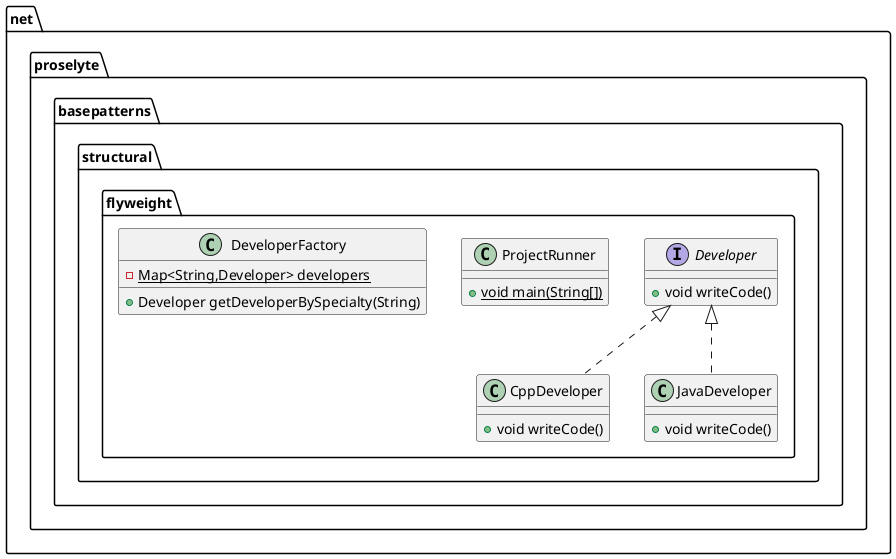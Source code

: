 @startuml
interface net.proselyte.basepatterns.structural.flyweight.Developer {
+ void writeCode()
}

class net.proselyte.basepatterns.structural.flyweight.CppDeveloper {
+ void writeCode()
}

class net.proselyte.basepatterns.structural.flyweight.JavaDeveloper {
+ void writeCode()
}

class net.proselyte.basepatterns.structural.flyweight.ProjectRunner {
+ {static} void main(String[])
}

class net.proselyte.basepatterns.structural.flyweight.DeveloperFactory {
- {static} Map<String,Developer> developers
+ Developer getDeveloperBySpecialty(String)
}




net.proselyte.basepatterns.structural.flyweight.Developer <|.. net.proselyte.basepatterns.structural.flyweight.CppDeveloper
net.proselyte.basepatterns.structural.flyweight.Developer <|.. net.proselyte.basepatterns.structural.flyweight.JavaDeveloper
@enduml